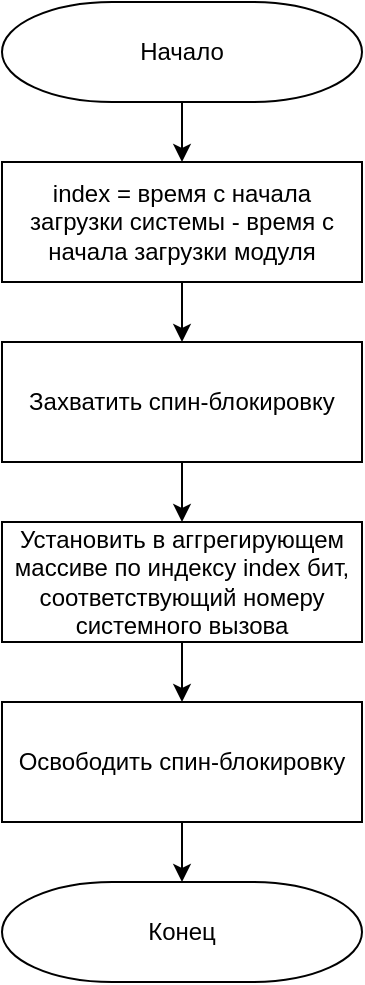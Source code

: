 <mxfile version="15.8.6" type="device"><diagram id="Z72IdaY3WcWAtJO7Vh0X" name="Page-1"><mxGraphModel dx="1410" dy="794" grid="1" gridSize="10" guides="1" tooltips="1" connect="1" arrows="1" fold="1" page="1" pageScale="1" pageWidth="850" pageHeight="1100" math="0" shadow="0"><root><mxCell id="0"/><mxCell id="1" parent="0"/><mxCell id="mmg7B_M0oGtBKE9u08pO-1" value="Начало" style="strokeWidth=1;html=1;shape=mxgraph.flowchart.terminator;whiteSpace=wrap;" vertex="1" parent="1"><mxGeometry x="200" y="40" width="180" height="50" as="geometry"/></mxCell><mxCell id="mmg7B_M0oGtBKE9u08pO-4" value="index = время с начала загрузки системы - время с начала загрузки модуля" style="rounded=0;whiteSpace=wrap;html=1;" vertex="1" parent="1"><mxGeometry x="200" y="120" width="180" height="60" as="geometry"/></mxCell><mxCell id="mmg7B_M0oGtBKE9u08pO-5" value="Захватить спин-блокировку" style="rounded=0;whiteSpace=wrap;html=1;" vertex="1" parent="1"><mxGeometry x="200" y="210" width="180" height="60" as="geometry"/></mxCell><mxCell id="mmg7B_M0oGtBKE9u08pO-6" value="Установить в аггрегирующем массиве по индексу index бит, соответствующий номеру системного вызова" style="rounded=0;whiteSpace=wrap;html=1;" vertex="1" parent="1"><mxGeometry x="200" y="300" width="180" height="60" as="geometry"/></mxCell><mxCell id="mmg7B_M0oGtBKE9u08pO-7" value="Освободить спин-блокировку" style="rounded=0;whiteSpace=wrap;html=1;" vertex="1" parent="1"><mxGeometry x="200" y="390" width="180" height="60" as="geometry"/></mxCell><mxCell id="mmg7B_M0oGtBKE9u08pO-8" value="Конец" style="strokeWidth=1;html=1;shape=mxgraph.flowchart.terminator;whiteSpace=wrap;" vertex="1" parent="1"><mxGeometry x="200" y="480" width="180" height="50" as="geometry"/></mxCell><mxCell id="mmg7B_M0oGtBKE9u08pO-9" value="" style="endArrow=classic;html=1;rounded=0;exitX=0.5;exitY=1;exitDx=0;exitDy=0;entryX=0.5;entryY=0;entryDx=0;entryDy=0;" edge="1" parent="1" source="mmg7B_M0oGtBKE9u08pO-4" target="mmg7B_M0oGtBKE9u08pO-5"><mxGeometry width="50" height="50" relative="1" as="geometry"><mxPoint x="400" y="210" as="sourcePoint"/><mxPoint x="450" y="160" as="targetPoint"/></mxGeometry></mxCell><mxCell id="mmg7B_M0oGtBKE9u08pO-10" value="" style="endArrow=classic;html=1;rounded=0;exitX=0.5;exitY=1;exitDx=0;exitDy=0;exitPerimeter=0;entryX=0.5;entryY=0;entryDx=0;entryDy=0;" edge="1" parent="1" source="mmg7B_M0oGtBKE9u08pO-1" target="mmg7B_M0oGtBKE9u08pO-4"><mxGeometry width="50" height="50" relative="1" as="geometry"><mxPoint x="400" y="210" as="sourcePoint"/><mxPoint x="450" y="160" as="targetPoint"/></mxGeometry></mxCell><mxCell id="mmg7B_M0oGtBKE9u08pO-11" value="" style="endArrow=classic;html=1;rounded=0;exitX=0.5;exitY=1;exitDx=0;exitDy=0;" edge="1" parent="1" source="mmg7B_M0oGtBKE9u08pO-5" target="mmg7B_M0oGtBKE9u08pO-6"><mxGeometry width="50" height="50" relative="1" as="geometry"><mxPoint x="400" y="320" as="sourcePoint"/><mxPoint x="450" y="270" as="targetPoint"/></mxGeometry></mxCell><mxCell id="mmg7B_M0oGtBKE9u08pO-12" value="" style="endArrow=classic;html=1;rounded=0;exitX=0.5;exitY=1;exitDx=0;exitDy=0;entryX=0.5;entryY=0;entryDx=0;entryDy=0;" edge="1" parent="1" source="mmg7B_M0oGtBKE9u08pO-6" target="mmg7B_M0oGtBKE9u08pO-7"><mxGeometry width="50" height="50" relative="1" as="geometry"><mxPoint x="400" y="390" as="sourcePoint"/><mxPoint x="450" y="340" as="targetPoint"/></mxGeometry></mxCell><mxCell id="mmg7B_M0oGtBKE9u08pO-13" value="" style="endArrow=classic;html=1;rounded=0;exitX=0.5;exitY=1;exitDx=0;exitDy=0;entryX=0.5;entryY=0;entryDx=0;entryDy=0;entryPerimeter=0;" edge="1" parent="1" source="mmg7B_M0oGtBKE9u08pO-7" target="mmg7B_M0oGtBKE9u08pO-8"><mxGeometry width="50" height="50" relative="1" as="geometry"><mxPoint x="400" y="390" as="sourcePoint"/><mxPoint x="450" y="340" as="targetPoint"/></mxGeometry></mxCell></root></mxGraphModel></diagram></mxfile>